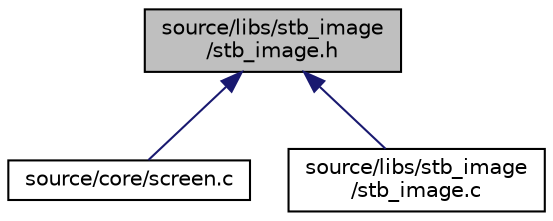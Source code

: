digraph "source/libs/stb_image/stb_image.h"
{
  edge [fontname="Helvetica",fontsize="10",labelfontname="Helvetica",labelfontsize="10"];
  node [fontname="Helvetica",fontsize="10",shape=record];
  Node1 [label="source/libs/stb_image\l/stb_image.h",height=0.2,width=0.4,color="black", fillcolor="grey75", style="filled" fontcolor="black"];
  Node1 -> Node2 [dir="back",color="midnightblue",fontsize="10",style="solid",fontname="Helvetica"];
  Node2 [label="source/core/screen.c",height=0.2,width=0.4,color="black", fillcolor="white", style="filled",URL="$screen_8c.html"];
  Node1 -> Node3 [dir="back",color="midnightblue",fontsize="10",style="solid",fontname="Helvetica"];
  Node3 [label="source/libs/stb_image\l/stb_image.c",height=0.2,width=0.4,color="black", fillcolor="white", style="filled",URL="$stb__image_8c.html"];
}
